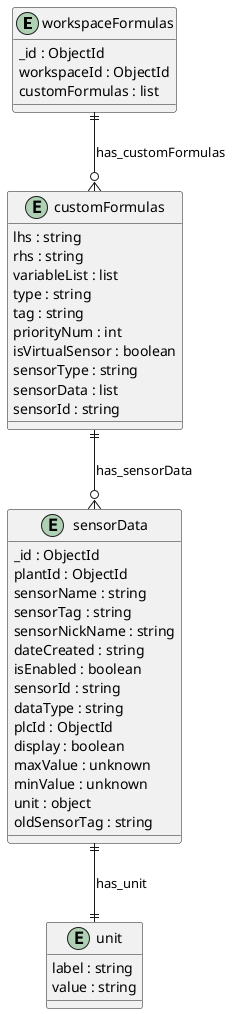 @startuml workspaceFormulas_Diagram

entity "workspaceFormulas" as workspaceFormulas {
  _id : ObjectId
  workspaceId : ObjectId
  customFormulas : list
}

entity "customFormulas" as customFormulas {
  lhs : string
  rhs : string
  variableList : list
  type : string
  tag : string
  priorityNum : int
  isVirtualSensor : boolean
  sensorType : string
  sensorData : list
  sensorId : string
}

entity "sensorData" as sensorData {
  _id : ObjectId
  plantId : ObjectId
  sensorName : string
  sensorTag : string
  sensorNickName : string
  dateCreated : string
  isEnabled : boolean
  sensorId : string
  dataType : string
  plcId : ObjectId
  display : boolean
  maxValue : unknown
  minValue : unknown
  unit : object
  oldSensorTag : string
}

entity "unit" as unit {
  label : string
  value : string
}

' // Relationships
workspaceFormulas ||--o{ customFormulas : has_customFormulas
customFormulas ||--o{ sensorData : has_sensorData
sensorData ||--|| unit : has_unit
@enduml